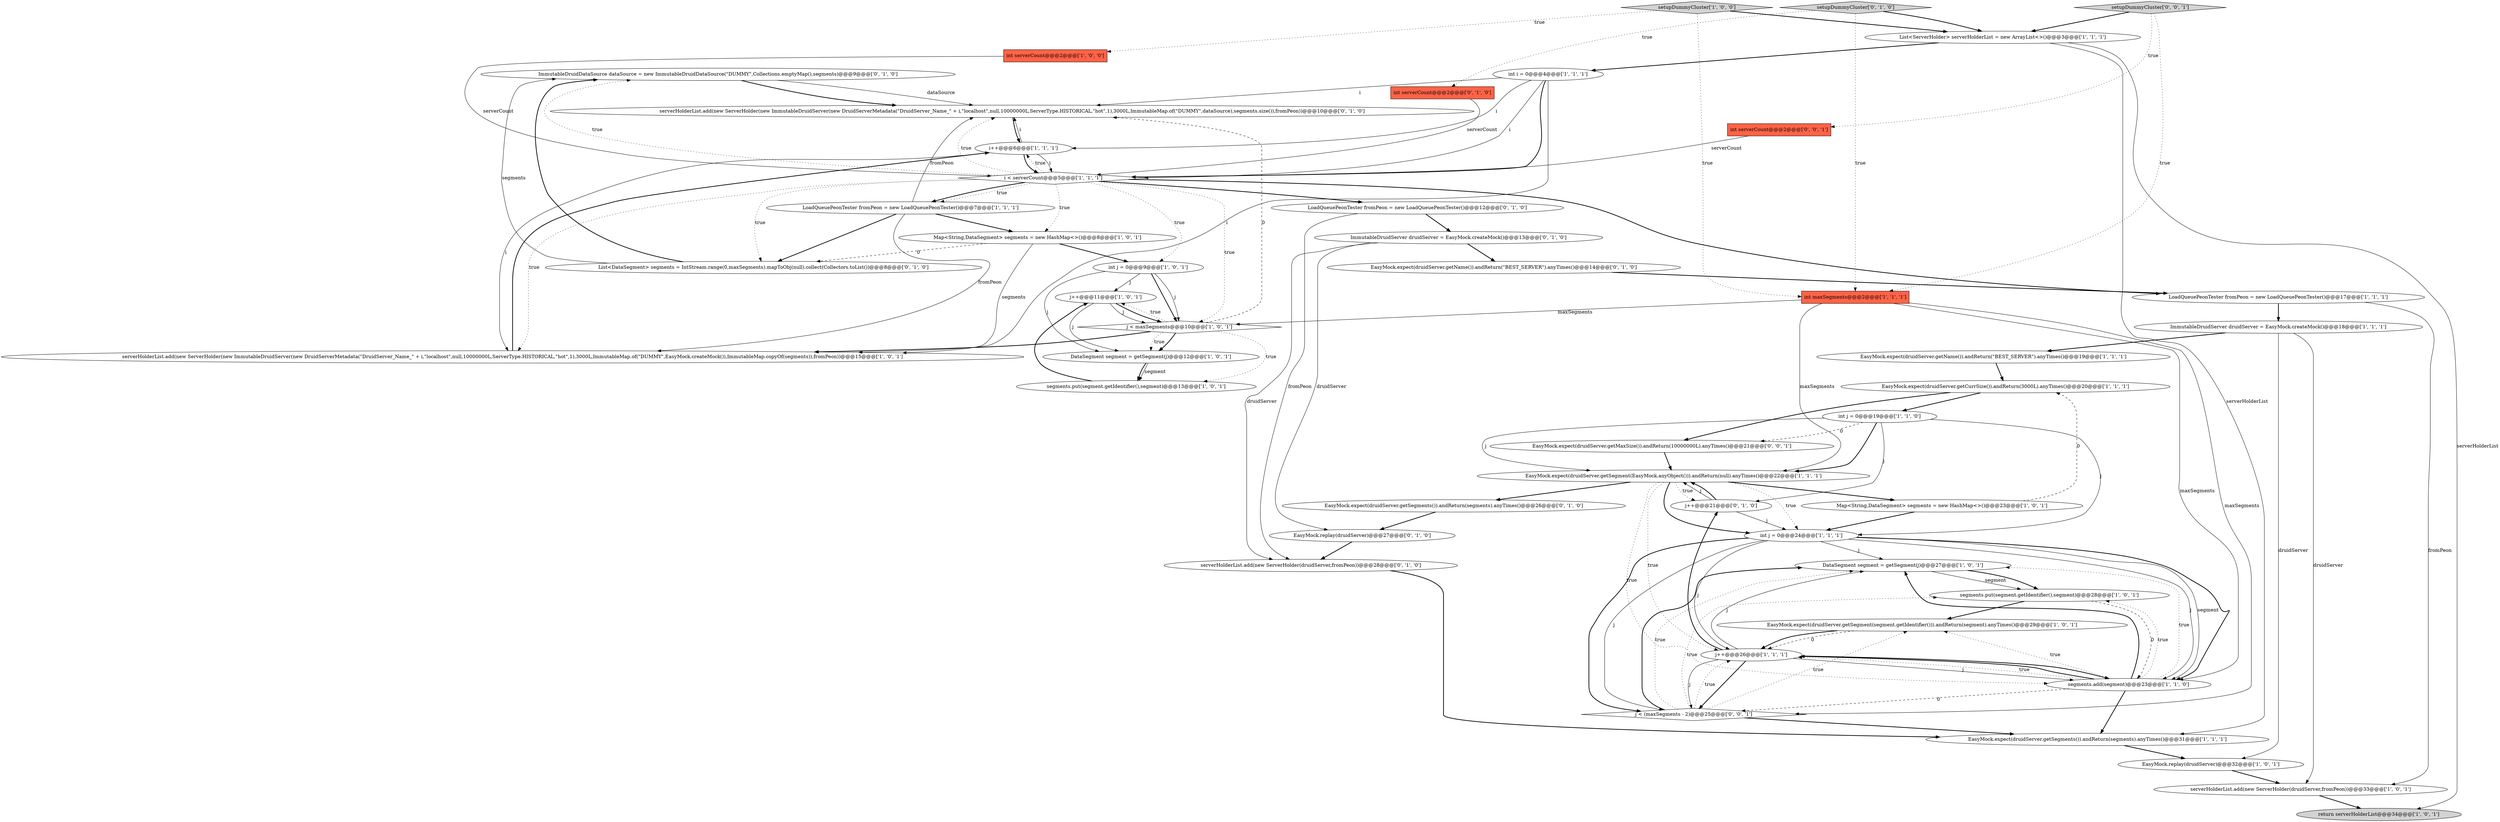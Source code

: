 digraph {
34 [style = filled, label = "ImmutableDruidDataSource dataSource = new ImmutableDruidDataSource(\"DUMMY\",Collections.emptyMap(),segments)@@@9@@@['0', '1', '0']", fillcolor = white, shape = ellipse image = "AAA0AAABBB2BBB"];
10 [style = filled, label = "j++@@@11@@@['1', '0', '1']", fillcolor = white, shape = ellipse image = "AAA0AAABBB1BBB"];
14 [style = filled, label = "j < maxSegments@@@10@@@['1', '0', '1']", fillcolor = white, shape = diamond image = "AAA0AAABBB1BBB"];
27 [style = filled, label = "int j = 0@@@19@@@['1', '1', '0']", fillcolor = white, shape = ellipse image = "AAA0AAABBB1BBB"];
5 [style = filled, label = "EasyMock.expect(druidServer.getSegments()).andReturn(segments).anyTimes()@@@31@@@['1', '1', '1']", fillcolor = white, shape = ellipse image = "AAA0AAABBB1BBB"];
28 [style = filled, label = "serverHolderList.add(new ServerHolder(new ImmutableDruidServer(new DruidServerMetadata(\"DruidServer_Name_\" + i,\"localhost\",null,10000000L,ServerType.HISTORICAL,\"hot\",1),3000L,ImmutableMap.of(\"DUMMY\",EasyMock.createMock()),ImmutableMap.copyOf(segments)),fromPeon))@@@15@@@['1', '0', '1']", fillcolor = white, shape = ellipse image = "AAA0AAABBB1BBB"];
0 [style = filled, label = "int serverCount@@@2@@@['1', '0', '0']", fillcolor = tomato, shape = box image = "AAA0AAABBB1BBB"];
47 [style = filled, label = "EasyMock.expect(druidServer.getMaxSize()).andReturn(10000000L).anyTimes()@@@21@@@['0', '0', '1']", fillcolor = white, shape = ellipse image = "AAA0AAABBB3BBB"];
12 [style = filled, label = "segments.put(segment.getIdentifier(),segment)@@@13@@@['1', '0', '1']", fillcolor = white, shape = ellipse image = "AAA0AAABBB1BBB"];
41 [style = filled, label = "j++@@@21@@@['0', '1', '0']", fillcolor = white, shape = ellipse image = "AAA0AAABBB2BBB"];
42 [style = filled, label = "serverHolderList.add(new ServerHolder(new ImmutableDruidServer(new DruidServerMetadata(\"DruidServer_Name_\" + i,\"localhost\",null,10000000L,ServerType.HISTORICAL,\"hot\",1),3000L,ImmutableMap.of(\"DUMMY\",dataSource),segments.size()),fromPeon))@@@10@@@['0', '1', '0']", fillcolor = white, shape = ellipse image = "AAA1AAABBB2BBB"];
31 [style = filled, label = "EasyMock.expect(druidServer.getSegment(segment.getIdentifier())).andReturn(segment).anyTimes()@@@29@@@['1', '0', '1']", fillcolor = white, shape = ellipse image = "AAA0AAABBB1BBB"];
11 [style = filled, label = "DataSegment segment = getSegment(j)@@@27@@@['1', '0', '1']", fillcolor = white, shape = ellipse image = "AAA0AAABBB1BBB"];
36 [style = filled, label = "ImmutableDruidServer druidServer = EasyMock.createMock()@@@13@@@['0', '1', '0']", fillcolor = white, shape = ellipse image = "AAA0AAABBB2BBB"];
21 [style = filled, label = "i < serverCount@@@5@@@['1', '1', '1']", fillcolor = white, shape = diamond image = "AAA0AAABBB1BBB"];
30 [style = filled, label = "i++@@@6@@@['1', '1', '1']", fillcolor = white, shape = ellipse image = "AAA0AAABBB1BBB"];
8 [style = filled, label = "int j = 0@@@9@@@['1', '0', '1']", fillcolor = white, shape = ellipse image = "AAA0AAABBB1BBB"];
13 [style = filled, label = "EasyMock.expect(druidServer.getName()).andReturn(\"BEST_SERVER\").anyTimes()@@@19@@@['1', '1', '1']", fillcolor = white, shape = ellipse image = "AAA0AAABBB1BBB"];
19 [style = filled, label = "segments.add(segment)@@@23@@@['1', '1', '0']", fillcolor = white, shape = ellipse image = "AAA1AAABBB1BBB"];
6 [style = filled, label = "LoadQueuePeonTester fromPeon = new LoadQueuePeonTester()@@@17@@@['1', '1', '1']", fillcolor = white, shape = ellipse image = "AAA0AAABBB1BBB"];
18 [style = filled, label = "LoadQueuePeonTester fromPeon = new LoadQueuePeonTester()@@@7@@@['1', '1', '1']", fillcolor = white, shape = ellipse image = "AAA0AAABBB1BBB"];
23 [style = filled, label = "EasyMock.expect(druidServer.getCurrSize()).andReturn(3000L).anyTimes()@@@20@@@['1', '1', '1']", fillcolor = white, shape = ellipse image = "AAA0AAABBB1BBB"];
15 [style = filled, label = "setupDummyCluster['1', '0', '0']", fillcolor = lightgray, shape = diamond image = "AAA0AAABBB1BBB"];
39 [style = filled, label = "setupDummyCluster['0', '1', '0']", fillcolor = lightgray, shape = diamond image = "AAA0AAABBB2BBB"];
43 [style = filled, label = "List<DataSegment> segments = IntStream.range(0,maxSegments).mapToObj(null).collect(Collectors.toList())@@@8@@@['0', '1', '0']", fillcolor = white, shape = ellipse image = "AAA1AAABBB2BBB"];
2 [style = filled, label = "ImmutableDruidServer druidServer = EasyMock.createMock()@@@18@@@['1', '1', '1']", fillcolor = white, shape = ellipse image = "AAA0AAABBB1BBB"];
7 [style = filled, label = "segments.put(segment.getIdentifier(),segment)@@@28@@@['1', '0', '1']", fillcolor = white, shape = ellipse image = "AAA0AAABBB1BBB"];
40 [style = filled, label = "LoadQueuePeonTester fromPeon = new LoadQueuePeonTester()@@@12@@@['0', '1', '0']", fillcolor = white, shape = ellipse image = "AAA0AAABBB2BBB"];
29 [style = filled, label = "serverHolderList.add(new ServerHolder(druidServer,fromPeon))@@@33@@@['1', '0', '1']", fillcolor = white, shape = ellipse image = "AAA0AAABBB1BBB"];
45 [style = filled, label = "j < (maxSegments - 2)@@@25@@@['0', '0', '1']", fillcolor = white, shape = diamond image = "AAA0AAABBB3BBB"];
4 [style = filled, label = "Map<String,DataSegment> segments = new HashMap<>()@@@23@@@['1', '0', '1']", fillcolor = white, shape = ellipse image = "AAA0AAABBB1BBB"];
44 [style = filled, label = "int serverCount@@@2@@@['0', '0', '1']", fillcolor = tomato, shape = box image = "AAA0AAABBB3BBB"];
3 [style = filled, label = "DataSegment segment = getSegment(j)@@@12@@@['1', '0', '1']", fillcolor = white, shape = ellipse image = "AAA0AAABBB1BBB"];
24 [style = filled, label = "int maxSegments@@@2@@@['1', '1', '1']", fillcolor = tomato, shape = box image = "AAA0AAABBB1BBB"];
9 [style = filled, label = "j++@@@26@@@['1', '1', '1']", fillcolor = white, shape = ellipse image = "AAA0AAABBB1BBB"];
22 [style = filled, label = "return serverHolderList@@@34@@@['1', '0', '1']", fillcolor = lightgray, shape = ellipse image = "AAA0AAABBB1BBB"];
37 [style = filled, label = "serverHolderList.add(new ServerHolder(druidServer,fromPeon))@@@28@@@['0', '1', '0']", fillcolor = white, shape = ellipse image = "AAA0AAABBB2BBB"];
20 [style = filled, label = "Map<String,DataSegment> segments = new HashMap<>()@@@8@@@['1', '0', '1']", fillcolor = white, shape = ellipse image = "AAA0AAABBB1BBB"];
35 [style = filled, label = "EasyMock.replay(druidServer)@@@27@@@['0', '1', '0']", fillcolor = white, shape = ellipse image = "AAA0AAABBB2BBB"];
33 [style = filled, label = "int serverCount@@@2@@@['0', '1', '0']", fillcolor = tomato, shape = box image = "AAA0AAABBB2BBB"];
17 [style = filled, label = "int i = 0@@@4@@@['1', '1', '1']", fillcolor = white, shape = ellipse image = "AAA0AAABBB1BBB"];
26 [style = filled, label = "EasyMock.replay(druidServer)@@@32@@@['1', '0', '1']", fillcolor = white, shape = ellipse image = "AAA0AAABBB1BBB"];
38 [style = filled, label = "EasyMock.expect(druidServer.getName()).andReturn(\"BEST_SERVER\").anyTimes()@@@14@@@['0', '1', '0']", fillcolor = white, shape = ellipse image = "AAA0AAABBB2BBB"];
46 [style = filled, label = "setupDummyCluster['0', '0', '1']", fillcolor = lightgray, shape = diamond image = "AAA0AAABBB3BBB"];
32 [style = filled, label = "EasyMock.expect(druidServer.getSegments()).andReturn(segments).anyTimes()@@@26@@@['0', '1', '0']", fillcolor = white, shape = ellipse image = "AAA0AAABBB2BBB"];
16 [style = filled, label = "List<ServerHolder> serverHolderList = new ArrayList<>()@@@3@@@['1', '1', '1']", fillcolor = white, shape = ellipse image = "AAA0AAABBB1BBB"];
1 [style = filled, label = "int j = 0@@@24@@@['1', '1', '1']", fillcolor = white, shape = ellipse image = "AAA0AAABBB1BBB"];
25 [style = filled, label = "EasyMock.expect(druidServer.getSegment(EasyMock.anyObject())).andReturn(null).anyTimes()@@@22@@@['1', '1', '1']", fillcolor = white, shape = ellipse image = "AAA0AAABBB1BBB"];
27->47 [style = dashed, label="0"];
8->14 [style = bold, label=""];
25->9 [style = dotted, label="true"];
18->20 [style = bold, label=""];
38->6 [style = bold, label=""];
14->3 [style = bold, label=""];
1->9 [style = solid, label="j"];
30->21 [style = bold, label=""];
17->21 [style = bold, label=""];
44->21 [style = solid, label="serverCount"];
3->12 [style = solid, label="segment"];
45->11 [style = bold, label=""];
41->25 [style = solid, label="j"];
45->5 [style = bold, label=""];
34->42 [style = solid, label="dataSource"];
24->45 [style = solid, label="maxSegments"];
7->19 [style = dashed, label="0"];
19->45 [style = dashed, label="0"];
10->14 [style = solid, label="j"];
6->2 [style = bold, label=""];
25->1 [style = bold, label=""];
14->28 [style = bold, label=""];
21->43 [style = dotted, label="true"];
12->10 [style = bold, label=""];
17->30 [style = solid, label="i"];
17->21 [style = solid, label="i"];
19->11 [style = dotted, label="true"];
21->18 [style = bold, label=""];
36->37 [style = solid, label="druidServer"];
35->37 [style = bold, label=""];
15->16 [style = bold, label=""];
46->44 [style = dotted, label="true"];
10->3 [style = solid, label="j"];
23->47 [style = bold, label=""];
21->14 [style = dotted, label="true"];
36->38 [style = bold, label=""];
8->14 [style = solid, label="j"];
17->42 [style = solid, label="i"];
8->10 [style = solid, label="j"];
23->27 [style = bold, label=""];
45->11 [style = dotted, label="true"];
28->30 [style = bold, label=""];
2->26 [style = solid, label="druidServer"];
21->34 [style = dotted, label="true"];
34->42 [style = bold, label=""];
1->11 [style = solid, label="j"];
27->25 [style = bold, label=""];
9->11 [style = solid, label="j"];
19->5 [style = bold, label=""];
9->45 [style = solid, label="j"];
21->18 [style = dotted, label="true"];
8->3 [style = solid, label="j"];
36->35 [style = solid, label="druidServer"];
39->16 [style = bold, label=""];
40->37 [style = solid, label="fromPeon"];
21->20 [style = dotted, label="true"];
4->1 [style = bold, label=""];
17->28 [style = solid, label="i"];
46->16 [style = bold, label=""];
19->11 [style = bold, label=""];
43->34 [style = solid, label="segments"];
37->5 [style = bold, label=""];
18->43 [style = bold, label=""];
45->7 [style = dotted, label="true"];
11->7 [style = solid, label="segment"];
0->21 [style = solid, label="serverCount"];
9->19 [style = solid, label="j"];
30->42 [style = solid, label="i"];
21->6 [style = bold, label=""];
10->14 [style = bold, label=""];
9->19 [style = bold, label=""];
21->40 [style = bold, label=""];
39->24 [style = dotted, label="true"];
1->19 [style = solid, label="j"];
25->1 [style = dotted, label="true"];
4->23 [style = dashed, label="0"];
16->22 [style = solid, label="serverHolderList"];
6->29 [style = solid, label="fromPeon"];
14->3 [style = dotted, label="true"];
18->42 [style = solid, label="fromPeon"];
24->14 [style = solid, label="maxSegments"];
33->21 [style = solid, label="serverCount"];
20->28 [style = solid, label="segments"];
2->13 [style = bold, label=""];
13->23 [style = bold, label=""];
20->8 [style = bold, label=""];
19->9 [style = dotted, label="true"];
27->25 [style = solid, label="j"];
1->45 [style = bold, label=""];
21->30 [style = dotted, label="true"];
15->0 [style = dotted, label="true"];
18->28 [style = solid, label="fromPeon"];
24->19 [style = solid, label="maxSegments"];
3->12 [style = bold, label=""];
7->31 [style = bold, label=""];
25->19 [style = dotted, label="true"];
39->33 [style = dotted, label="true"];
45->9 [style = dotted, label="true"];
41->1 [style = solid, label="j"];
21->8 [style = dotted, label="true"];
16->17 [style = bold, label=""];
26->29 [style = bold, label=""];
15->24 [style = dotted, label="true"];
9->41 [style = bold, label=""];
1->19 [style = solid, label="segment"];
21->28 [style = dotted, label="true"];
46->24 [style = dotted, label="true"];
30->21 [style = solid, label="i"];
21->42 [style = dotted, label="true"];
25->32 [style = bold, label=""];
1->45 [style = solid, label="j"];
2->29 [style = solid, label="druidServer"];
19->9 [style = bold, label=""];
41->25 [style = bold, label=""];
31->9 [style = dashed, label="0"];
31->9 [style = bold, label=""];
27->1 [style = solid, label="j"];
40->36 [style = bold, label=""];
14->42 [style = dashed, label="0"];
19->7 [style = dotted, label="true"];
5->26 [style = bold, label=""];
14->12 [style = dotted, label="true"];
45->31 [style = dotted, label="true"];
19->31 [style = dotted, label="true"];
11->7 [style = bold, label=""];
43->34 [style = bold, label=""];
25->4 [style = bold, label=""];
24->25 [style = solid, label="maxSegments"];
32->35 [style = bold, label=""];
9->45 [style = bold, label=""];
25->41 [style = dotted, label="true"];
14->10 [style = dotted, label="true"];
30->28 [style = solid, label="i"];
16->5 [style = solid, label="serverHolderList"];
1->19 [style = bold, label=""];
29->22 [style = bold, label=""];
20->43 [style = dashed, label="0"];
47->25 [style = bold, label=""];
27->41 [style = solid, label="j"];
42->30 [style = bold, label=""];
}
